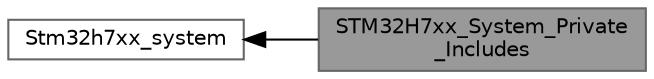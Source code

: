 digraph "STM32H7xx_System_Private_Includes"
{
 // LATEX_PDF_SIZE
  bgcolor="transparent";
  edge [fontname=Helvetica,fontsize=10,labelfontname=Helvetica,labelfontsize=10];
  node [fontname=Helvetica,fontsize=10,shape=box,height=0.2,width=0.4];
  rankdir=LR;
  Node1 [id="Node000001",label="STM32H7xx_System_Private\l_Includes",height=0.2,width=0.4,color="gray40", fillcolor="grey60", style="filled", fontcolor="black",tooltip=" "];
  Node2 [id="Node000002",label="Stm32h7xx_system",height=0.2,width=0.4,color="grey40", fillcolor="white", style="filled",URL="$group__stm32h7xx__system.html",tooltip=" "];
  Node2->Node1 [shape=plaintext, dir="back", style="solid"];
}

